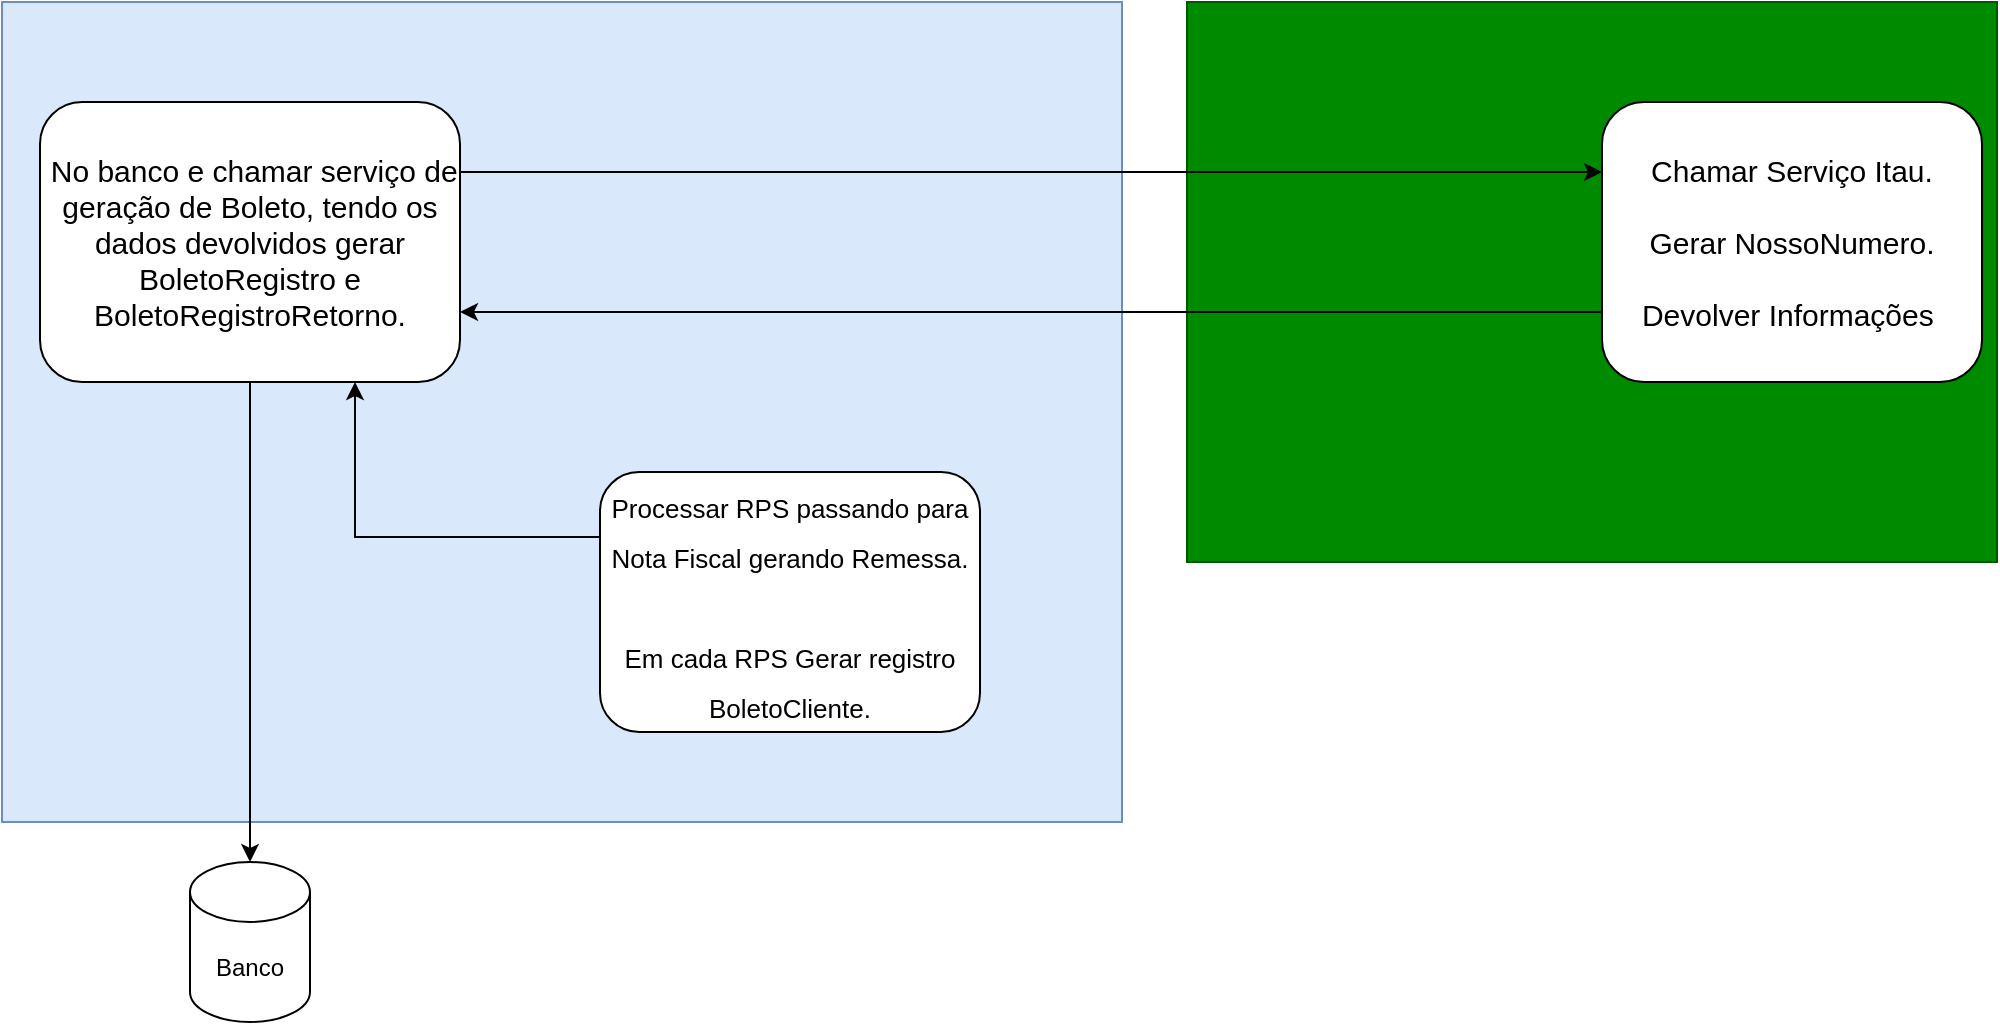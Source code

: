 <mxfile version="20.2.8" type="github">
  <diagram id="7bg_fqsdCto8fnfPeHFM" name="Página-1">
    <mxGraphModel dx="2426" dy="2103" grid="1" gridSize="10" guides="1" tooltips="1" connect="1" arrows="1" fold="1" page="1" pageScale="1" pageWidth="827" pageHeight="1169" math="0" shadow="0">
      <root>
        <mxCell id="0" />
        <mxCell id="1" parent="0" />
        <mxCell id="B7mHFLHpOVbxDEZ-R4eu-22" value="" style="rounded=0;whiteSpace=wrap;html=1;fontSize=21;fillColor=#dae8fc;strokeColor=#6c8ebf;" vertex="1" parent="1">
          <mxGeometry x="160" y="-70" width="560" height="410" as="geometry" />
        </mxCell>
        <mxCell id="B7mHFLHpOVbxDEZ-R4eu-21" value="" style="rounded=0;whiteSpace=wrap;html=1;fontSize=21;fillColor=#008a00;strokeColor=#005700;fontColor=#ffffff;" vertex="1" parent="1">
          <mxGeometry x="752.5" y="-70" width="405" height="280" as="geometry" />
        </mxCell>
        <mxCell id="B7mHFLHpOVbxDEZ-R4eu-12" style="edgeStyle=orthogonalEdgeStyle;rounded=0;orthogonalLoop=1;jettySize=auto;html=1;exitX=1;exitY=0.25;exitDx=0;exitDy=0;entryX=0;entryY=0.25;entryDx=0;entryDy=0;" edge="1" parent="1" source="B7mHFLHpOVbxDEZ-R4eu-2" target="B7mHFLHpOVbxDEZ-R4eu-3">
          <mxGeometry relative="1" as="geometry">
            <Array as="points">
              <mxPoint x="470" y="15" />
              <mxPoint x="470" y="15" />
            </Array>
          </mxGeometry>
        </mxCell>
        <mxCell id="B7mHFLHpOVbxDEZ-R4eu-17" style="edgeStyle=orthogonalEdgeStyle;rounded=0;orthogonalLoop=1;jettySize=auto;html=1;exitX=0.5;exitY=1;exitDx=0;exitDy=0;entryX=0.5;entryY=0;entryDx=0;entryDy=0;entryPerimeter=0;" edge="1" parent="1" source="B7mHFLHpOVbxDEZ-R4eu-2" target="B7mHFLHpOVbxDEZ-R4eu-15">
          <mxGeometry relative="1" as="geometry" />
        </mxCell>
        <mxCell id="B7mHFLHpOVbxDEZ-R4eu-2" value="&lt;font style=&quot;font-size: 15px;&quot;&gt;&amp;nbsp;No banco e chamar serviço de geração de Boleto, tendo os dados devolvidos gerar BoletoRegistro e BoletoRegistroRetorno.&lt;/font&gt;" style="rounded=1;whiteSpace=wrap;html=1;" vertex="1" parent="1">
          <mxGeometry x="179" y="-20" width="210" height="140" as="geometry" />
        </mxCell>
        <mxCell id="B7mHFLHpOVbxDEZ-R4eu-13" style="edgeStyle=orthogonalEdgeStyle;rounded=0;orthogonalLoop=1;jettySize=auto;html=1;exitX=0;exitY=0.75;exitDx=0;exitDy=0;entryX=1;entryY=0.75;entryDx=0;entryDy=0;" edge="1" parent="1" source="B7mHFLHpOVbxDEZ-R4eu-3" target="B7mHFLHpOVbxDEZ-R4eu-2">
          <mxGeometry relative="1" as="geometry" />
        </mxCell>
        <mxCell id="B7mHFLHpOVbxDEZ-R4eu-3" value="&lt;font style=&quot;font-size: 15px;&quot;&gt;Chamar Serviço Itau.&lt;br&gt;&lt;br&gt;Gerar NossoNumero.&lt;br&gt;&lt;br&gt;Devolver Informações&amp;nbsp;&lt;/font&gt;" style="rounded=1;whiteSpace=wrap;html=1;" vertex="1" parent="1">
          <mxGeometry x="960" y="-20" width="190" height="140" as="geometry" />
        </mxCell>
        <mxCell id="B7mHFLHpOVbxDEZ-R4eu-15" value="Banco" style="shape=cylinder3;whiteSpace=wrap;html=1;boundedLbl=1;backgroundOutline=1;size=15;" vertex="1" parent="1">
          <mxGeometry x="254" y="360" width="60" height="80" as="geometry" />
        </mxCell>
        <mxCell id="B7mHFLHpOVbxDEZ-R4eu-19" style="edgeStyle=orthogonalEdgeStyle;rounded=0;orthogonalLoop=1;jettySize=auto;html=1;exitX=0;exitY=0.25;exitDx=0;exitDy=0;entryX=0.75;entryY=1;entryDx=0;entryDy=0;fontSize=21;" edge="1" parent="1" source="B7mHFLHpOVbxDEZ-R4eu-18" target="B7mHFLHpOVbxDEZ-R4eu-2">
          <mxGeometry relative="1" as="geometry" />
        </mxCell>
        <mxCell id="B7mHFLHpOVbxDEZ-R4eu-18" value="&lt;font style=&quot;font-size: 13px;&quot;&gt;Processar RPS passando para Nota Fiscal gerando Remessa.&lt;br style=&quot;&quot;&gt;&lt;br style=&quot;&quot;&gt;Em cada RPS Gerar registro BoletoCliente.&lt;/font&gt;" style="rounded=1;whiteSpace=wrap;html=1;fontSize=21;" vertex="1" parent="1">
          <mxGeometry x="459" y="165" width="190" height="130" as="geometry" />
        </mxCell>
      </root>
    </mxGraphModel>
  </diagram>
</mxfile>
